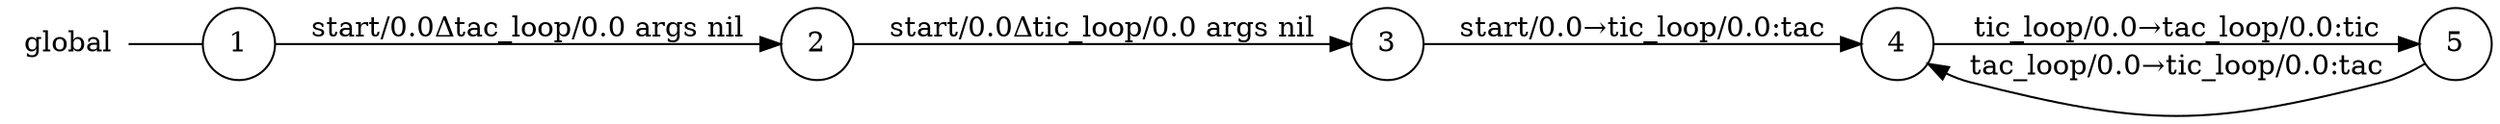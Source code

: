 digraph global {
	rankdir="LR";
	n_0 [label="global", shape="plaintext"];
	n_1 [id="5", shape=circle, label="5"];
	n_2 [id="1", shape=circle, label="1"];
	n_0 -> n_2 [arrowhead=none];
	n_3 [id="2", shape=circle, label="2"];
	n_4 [id="4", shape=circle, label="4"];
	n_5 [id="3", shape=circle, label="3"];

	n_5 -> n_4 [id="[$e|2]", label="start/0.0→tic_loop/0.0:tac"];
	n_4 -> n_1 [id="[$e|3]", label="tic_loop/0.0→tac_loop/0.0:tic"];
	n_1 -> n_4 [id="[$e|4]", label="tac_loop/0.0→tic_loop/0.0:tac"];
	n_2 -> n_3 [id="[$e|0]", label="start/0.0Δtac_loop/0.0 args nil"];
	n_3 -> n_5 [id="[$e|1]", label="start/0.0Δtic_loop/0.0 args nil"];
}

